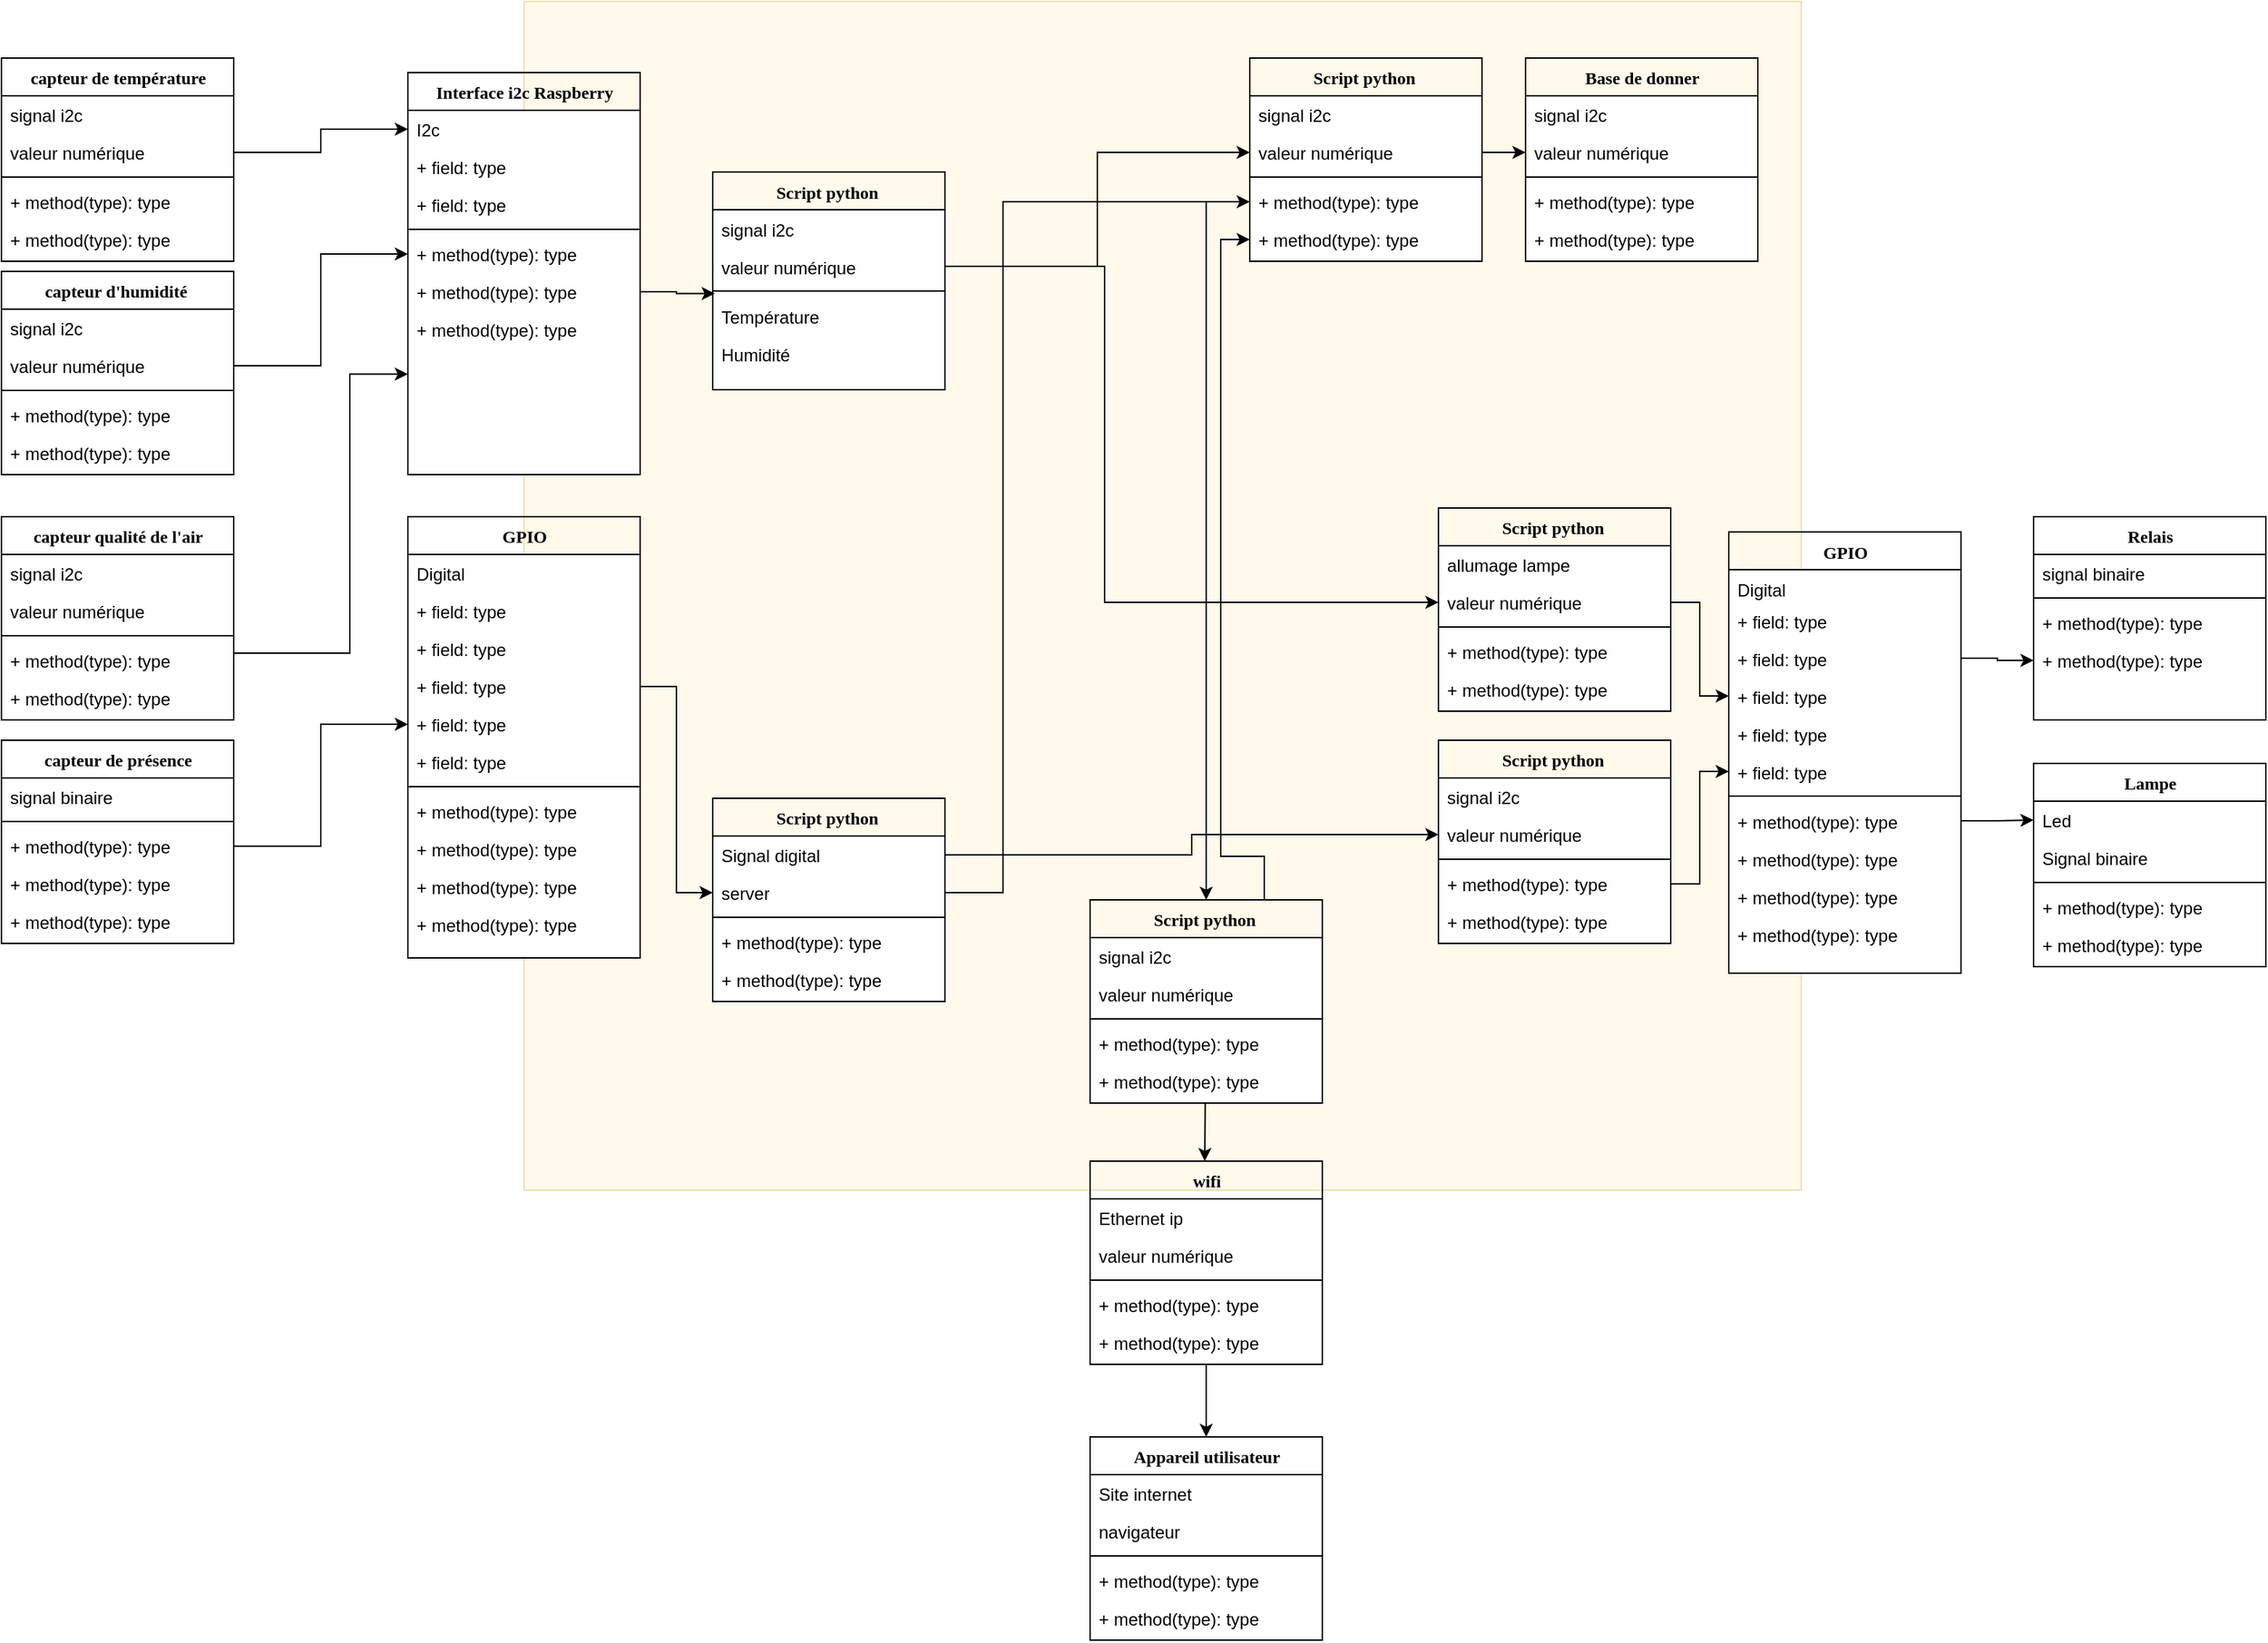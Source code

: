 <mxfile version="26.0.10">
  <diagram name="Page-1" id="9f46799a-70d6-7492-0946-bef42562c5a5">
    <mxGraphModel grid="1" page="1" gridSize="10" guides="1" tooltips="1" connect="1" arrows="1" fold="1" pageScale="1" pageWidth="1100" pageHeight="850" background="none" math="0" shadow="0">
      <root>
        <mxCell id="0" />
        <mxCell id="1" parent="0" />
        <mxCell id="_kSuwckoClDofo3unOMU-19" value="" style="rounded=0;whiteSpace=wrap;html=1;fillColor=#fff2cc;strokeColor=#d6b656;opacity=40;" vertex="1" parent="1">
          <mxGeometry x="390" y="51" width="880" height="819" as="geometry" />
        </mxCell>
        <mxCell id="78961159f06e98e8-17" value="capteur de température" style="swimlane;html=1;fontStyle=1;align=center;verticalAlign=top;childLayout=stackLayout;horizontal=1;startSize=26;horizontalStack=0;resizeParent=1;resizeLast=0;collapsible=1;marginBottom=0;swimlaneFillColor=#ffffff;rounded=0;shadow=0;comic=0;labelBackgroundColor=none;strokeWidth=1;fillColor=none;fontFamily=Verdana;fontSize=12" vertex="1" parent="1">
          <mxGeometry x="30" y="90" width="160" height="140" as="geometry" />
        </mxCell>
        <mxCell id="78961159f06e98e8-21" value="signal i2c" style="text;html=1;strokeColor=none;fillColor=none;align=left;verticalAlign=top;spacingLeft=4;spacingRight=4;whiteSpace=wrap;overflow=hidden;rotatable=0;points=[[0,0.5],[1,0.5]];portConstraint=eastwest;" vertex="1" parent="78961159f06e98e8-17">
          <mxGeometry y="26" width="160" height="26" as="geometry" />
        </mxCell>
        <mxCell id="78961159f06e98e8-23" value="valeur numérique" style="text;html=1;strokeColor=none;fillColor=none;align=left;verticalAlign=top;spacingLeft=4;spacingRight=4;whiteSpace=wrap;overflow=hidden;rotatable=0;points=[[0,0.5],[1,0.5]];portConstraint=eastwest;" vertex="1" parent="78961159f06e98e8-17">
          <mxGeometry y="52" width="160" height="26" as="geometry" />
        </mxCell>
        <mxCell id="78961159f06e98e8-19" value="" style="line;html=1;strokeWidth=1;fillColor=none;align=left;verticalAlign=middle;spacingTop=-1;spacingLeft=3;spacingRight=3;rotatable=0;labelPosition=right;points=[];portConstraint=eastwest;" vertex="1" parent="78961159f06e98e8-17">
          <mxGeometry y="78" width="160" height="8" as="geometry" />
        </mxCell>
        <mxCell id="78961159f06e98e8-20" value="+ method(type): type" style="text;html=1;strokeColor=none;fillColor=none;align=left;verticalAlign=top;spacingLeft=4;spacingRight=4;whiteSpace=wrap;overflow=hidden;rotatable=0;points=[[0,0.5],[1,0.5]];portConstraint=eastwest;" vertex="1" parent="78961159f06e98e8-17">
          <mxGeometry y="86" width="160" height="26" as="geometry" />
        </mxCell>
        <mxCell id="78961159f06e98e8-27" value="+ method(type): type" style="text;html=1;strokeColor=none;fillColor=none;align=left;verticalAlign=top;spacingLeft=4;spacingRight=4;whiteSpace=wrap;overflow=hidden;rotatable=0;points=[[0,0.5],[1,0.5]];portConstraint=eastwest;" vertex="1" parent="78961159f06e98e8-17">
          <mxGeometry y="112" width="160" height="26" as="geometry" />
        </mxCell>
        <mxCell id="78961159f06e98e8-30" value="Interface i2c Raspberry" style="swimlane;html=1;fontStyle=1;align=center;verticalAlign=top;childLayout=stackLayout;horizontal=1;startSize=26;horizontalStack=0;resizeParent=1;resizeLast=0;collapsible=1;marginBottom=0;swimlaneFillColor=#ffffff;rounded=0;shadow=0;comic=0;labelBackgroundColor=none;strokeWidth=1;fillColor=none;fontFamily=Verdana;fontSize=12" vertex="1" parent="1">
          <mxGeometry x="310" y="100" width="160" height="277" as="geometry" />
        </mxCell>
        <mxCell id="78961159f06e98e8-31" value="I2c" style="text;html=1;strokeColor=none;fillColor=none;align=left;verticalAlign=top;spacingLeft=4;spacingRight=4;whiteSpace=wrap;overflow=hidden;rotatable=0;points=[[0,0.5],[1,0.5]];portConstraint=eastwest;" vertex="1" parent="78961159f06e98e8-30">
          <mxGeometry y="26" width="160" height="26" as="geometry" />
        </mxCell>
        <mxCell id="78961159f06e98e8-33" value="+ field: type" style="text;html=1;strokeColor=none;fillColor=none;align=left;verticalAlign=top;spacingLeft=4;spacingRight=4;whiteSpace=wrap;overflow=hidden;rotatable=0;points=[[0,0.5],[1,0.5]];portConstraint=eastwest;" vertex="1" parent="78961159f06e98e8-30">
          <mxGeometry y="52" width="160" height="26" as="geometry" />
        </mxCell>
        <mxCell id="78961159f06e98e8-37" value="+ field: type" style="text;html=1;strokeColor=none;fillColor=none;align=left;verticalAlign=top;spacingLeft=4;spacingRight=4;whiteSpace=wrap;overflow=hidden;rotatable=0;points=[[0,0.5],[1,0.5]];portConstraint=eastwest;" vertex="1" parent="78961159f06e98e8-30">
          <mxGeometry y="78" width="160" height="26" as="geometry" />
        </mxCell>
        <mxCell id="78961159f06e98e8-38" value="" style="line;html=1;strokeWidth=1;fillColor=none;align=left;verticalAlign=middle;spacingTop=-1;spacingLeft=3;spacingRight=3;rotatable=0;labelPosition=right;points=[];portConstraint=eastwest;" vertex="1" parent="78961159f06e98e8-30">
          <mxGeometry y="104" width="160" height="8" as="geometry" />
        </mxCell>
        <mxCell id="78961159f06e98e8-39" value="+ method(type): type" style="text;html=1;strokeColor=none;fillColor=none;align=left;verticalAlign=top;spacingLeft=4;spacingRight=4;whiteSpace=wrap;overflow=hidden;rotatable=0;points=[[0,0.5],[1,0.5]];portConstraint=eastwest;" vertex="1" parent="78961159f06e98e8-30">
          <mxGeometry y="112" width="160" height="26" as="geometry" />
        </mxCell>
        <mxCell id="78961159f06e98e8-40" value="+ method(type): type" style="text;html=1;strokeColor=none;fillColor=none;align=left;verticalAlign=top;spacingLeft=4;spacingRight=4;whiteSpace=wrap;overflow=hidden;rotatable=0;points=[[0,0.5],[1,0.5]];portConstraint=eastwest;" vertex="1" parent="78961159f06e98e8-30">
          <mxGeometry y="138" width="160" height="26" as="geometry" />
        </mxCell>
        <mxCell id="78961159f06e98e8-42" value="+ method(type): type" style="text;html=1;strokeColor=none;fillColor=none;align=left;verticalAlign=top;spacingLeft=4;spacingRight=4;whiteSpace=wrap;overflow=hidden;rotatable=0;points=[[0,0.5],[1,0.5]];portConstraint=eastwest;" vertex="1" parent="78961159f06e98e8-30">
          <mxGeometry y="164" width="160" height="26" as="geometry" />
        </mxCell>
        <mxCell id="78961159f06e98e8-56" value="capteur de présence" style="swimlane;html=1;fontStyle=1;align=center;verticalAlign=top;childLayout=stackLayout;horizontal=1;startSize=26;horizontalStack=0;resizeParent=1;resizeLast=0;collapsible=1;marginBottom=0;swimlaneFillColor=#ffffff;rounded=0;shadow=0;comic=0;labelBackgroundColor=none;strokeWidth=1;fillColor=none;fontFamily=Verdana;fontSize=12" vertex="1" parent="1">
          <mxGeometry x="30" y="560" width="160" height="140" as="geometry" />
        </mxCell>
        <mxCell id="78961159f06e98e8-57" value="signal binaire" style="text;html=1;strokeColor=none;fillColor=none;align=left;verticalAlign=top;spacingLeft=4;spacingRight=4;whiteSpace=wrap;overflow=hidden;rotatable=0;points=[[0,0.5],[1,0.5]];portConstraint=eastwest;" vertex="1" parent="78961159f06e98e8-56">
          <mxGeometry y="26" width="160" height="26" as="geometry" />
        </mxCell>
        <mxCell id="78961159f06e98e8-64" value="" style="line;html=1;strokeWidth=1;fillColor=none;align=left;verticalAlign=middle;spacingTop=-1;spacingLeft=3;spacingRight=3;rotatable=0;labelPosition=right;points=[];portConstraint=eastwest;" vertex="1" parent="78961159f06e98e8-56">
          <mxGeometry y="52" width="160" height="8" as="geometry" />
        </mxCell>
        <mxCell id="78961159f06e98e8-65" value="+ method(type): type" style="text;html=1;strokeColor=none;fillColor=none;align=left;verticalAlign=top;spacingLeft=4;spacingRight=4;whiteSpace=wrap;overflow=hidden;rotatable=0;points=[[0,0.5],[1,0.5]];portConstraint=eastwest;" vertex="1" parent="78961159f06e98e8-56">
          <mxGeometry y="60" width="160" height="26" as="geometry" />
        </mxCell>
        <mxCell id="78961159f06e98e8-66" value="+ method(type): type" style="text;html=1;strokeColor=none;fillColor=none;align=left;verticalAlign=top;spacingLeft=4;spacingRight=4;whiteSpace=wrap;overflow=hidden;rotatable=0;points=[[0,0.5],[1,0.5]];portConstraint=eastwest;" vertex="1" parent="78961159f06e98e8-56">
          <mxGeometry y="86" width="160" height="26" as="geometry" />
        </mxCell>
        <mxCell id="78961159f06e98e8-68" value="+ method(type): type" style="text;html=1;strokeColor=none;fillColor=none;align=left;verticalAlign=top;spacingLeft=4;spacingRight=4;whiteSpace=wrap;overflow=hidden;rotatable=0;points=[[0,0.5],[1,0.5]];portConstraint=eastwest;" vertex="1" parent="78961159f06e98e8-56">
          <mxGeometry y="112" width="160" height="26" as="geometry" />
        </mxCell>
        <mxCell id="78961159f06e98e8-69" value="GPIO" style="swimlane;html=1;fontStyle=1;align=center;verticalAlign=top;childLayout=stackLayout;horizontal=1;startSize=26;horizontalStack=0;resizeParent=1;resizeLast=0;collapsible=1;marginBottom=0;swimlaneFillColor=#ffffff;rounded=0;shadow=0;comic=0;labelBackgroundColor=none;strokeWidth=1;fillColor=none;fontFamily=Verdana;fontSize=12" vertex="1" parent="1">
          <mxGeometry x="310" y="406.0" width="160" height="304" as="geometry" />
        </mxCell>
        <mxCell id="78961159f06e98e8-70" value="Digital" style="text;html=1;strokeColor=none;fillColor=none;align=left;verticalAlign=top;spacingLeft=4;spacingRight=4;whiteSpace=wrap;overflow=hidden;rotatable=0;points=[[0,0.5],[1,0.5]];portConstraint=eastwest;" vertex="1" parent="78961159f06e98e8-69">
          <mxGeometry y="26" width="160" height="26" as="geometry" />
        </mxCell>
        <mxCell id="78961159f06e98e8-71" value="+ field: type" style="text;html=1;strokeColor=none;fillColor=none;align=left;verticalAlign=top;spacingLeft=4;spacingRight=4;whiteSpace=wrap;overflow=hidden;rotatable=0;points=[[0,0.5],[1,0.5]];portConstraint=eastwest;" vertex="1" parent="78961159f06e98e8-69">
          <mxGeometry y="52" width="160" height="26" as="geometry" />
        </mxCell>
        <mxCell id="78961159f06e98e8-72" value="+ field: type" style="text;html=1;strokeColor=none;fillColor=none;align=left;verticalAlign=top;spacingLeft=4;spacingRight=4;whiteSpace=wrap;overflow=hidden;rotatable=0;points=[[0,0.5],[1,0.5]];portConstraint=eastwest;" vertex="1" parent="78961159f06e98e8-69">
          <mxGeometry y="78" width="160" height="26" as="geometry" />
        </mxCell>
        <mxCell id="78961159f06e98e8-74" value="+ field: type" style="text;html=1;strokeColor=none;fillColor=none;align=left;verticalAlign=top;spacingLeft=4;spacingRight=4;whiteSpace=wrap;overflow=hidden;rotatable=0;points=[[0,0.5],[1,0.5]];portConstraint=eastwest;" vertex="1" parent="78961159f06e98e8-69">
          <mxGeometry y="104" width="160" height="26" as="geometry" />
        </mxCell>
        <mxCell id="78961159f06e98e8-75" value="+ field: type" style="text;html=1;strokeColor=none;fillColor=none;align=left;verticalAlign=top;spacingLeft=4;spacingRight=4;whiteSpace=wrap;overflow=hidden;rotatable=0;points=[[0,0.5],[1,0.5]];portConstraint=eastwest;" vertex="1" parent="78961159f06e98e8-69">
          <mxGeometry y="130" width="160" height="26" as="geometry" />
        </mxCell>
        <mxCell id="78961159f06e98e8-76" value="+ field: type" style="text;html=1;strokeColor=none;fillColor=none;align=left;verticalAlign=top;spacingLeft=4;spacingRight=4;whiteSpace=wrap;overflow=hidden;rotatable=0;points=[[0,0.5],[1,0.5]];portConstraint=eastwest;" vertex="1" parent="78961159f06e98e8-69">
          <mxGeometry y="156" width="160" height="26" as="geometry" />
        </mxCell>
        <mxCell id="78961159f06e98e8-77" value="" style="line;html=1;strokeWidth=1;fillColor=none;align=left;verticalAlign=middle;spacingTop=-1;spacingLeft=3;spacingRight=3;rotatable=0;labelPosition=right;points=[];portConstraint=eastwest;" vertex="1" parent="78961159f06e98e8-69">
          <mxGeometry y="182" width="160" height="8" as="geometry" />
        </mxCell>
        <mxCell id="78961159f06e98e8-78" value="+ method(type): type" style="text;html=1;strokeColor=none;fillColor=none;align=left;verticalAlign=top;spacingLeft=4;spacingRight=4;whiteSpace=wrap;overflow=hidden;rotatable=0;points=[[0,0.5],[1,0.5]];portConstraint=eastwest;" vertex="1" parent="78961159f06e98e8-69">
          <mxGeometry y="190" width="160" height="26" as="geometry" />
        </mxCell>
        <mxCell id="78961159f06e98e8-79" value="+ method(type): type" style="text;html=1;strokeColor=none;fillColor=none;align=left;verticalAlign=top;spacingLeft=4;spacingRight=4;whiteSpace=wrap;overflow=hidden;rotatable=0;points=[[0,0.5],[1,0.5]];portConstraint=eastwest;" vertex="1" parent="78961159f06e98e8-69">
          <mxGeometry y="216" width="160" height="26" as="geometry" />
        </mxCell>
        <mxCell id="78961159f06e98e8-80" value="+ method(type): type" style="text;html=1;strokeColor=none;fillColor=none;align=left;verticalAlign=top;spacingLeft=4;spacingRight=4;whiteSpace=wrap;overflow=hidden;rotatable=0;points=[[0,0.5],[1,0.5]];portConstraint=eastwest;" vertex="1" parent="78961159f06e98e8-69">
          <mxGeometry y="242" width="160" height="26" as="geometry" />
        </mxCell>
        <mxCell id="78961159f06e98e8-81" value="+ method(type): type" style="text;html=1;strokeColor=none;fillColor=none;align=left;verticalAlign=top;spacingLeft=4;spacingRight=4;whiteSpace=wrap;overflow=hidden;rotatable=0;points=[[0,0.5],[1,0.5]];portConstraint=eastwest;" vertex="1" parent="78961159f06e98e8-69">
          <mxGeometry y="268" width="160" height="26" as="geometry" />
        </mxCell>
        <mxCell id="_kSuwckoClDofo3unOMU-7" value="capteur d&#39;humidité&amp;nbsp;" style="swimlane;html=1;fontStyle=1;align=center;verticalAlign=top;childLayout=stackLayout;horizontal=1;startSize=26;horizontalStack=0;resizeParent=1;resizeLast=0;collapsible=1;marginBottom=0;swimlaneFillColor=#ffffff;rounded=0;shadow=0;comic=0;labelBackgroundColor=none;strokeWidth=1;fillColor=none;fontFamily=Verdana;fontSize=12" vertex="1" parent="1">
          <mxGeometry x="30" y="237" width="160" height="140" as="geometry" />
        </mxCell>
        <mxCell id="_kSuwckoClDofo3unOMU-8" value="signal i2c" style="text;html=1;strokeColor=none;fillColor=none;align=left;verticalAlign=top;spacingLeft=4;spacingRight=4;whiteSpace=wrap;overflow=hidden;rotatable=0;points=[[0,0.5],[1,0.5]];portConstraint=eastwest;" vertex="1" parent="_kSuwckoClDofo3unOMU-7">
          <mxGeometry y="26" width="160" height="26" as="geometry" />
        </mxCell>
        <mxCell id="_kSuwckoClDofo3unOMU-9" value="valeur numérique" style="text;html=1;strokeColor=none;fillColor=none;align=left;verticalAlign=top;spacingLeft=4;spacingRight=4;whiteSpace=wrap;overflow=hidden;rotatable=0;points=[[0,0.5],[1,0.5]];portConstraint=eastwest;" vertex="1" parent="_kSuwckoClDofo3unOMU-7">
          <mxGeometry y="52" width="160" height="26" as="geometry" />
        </mxCell>
        <mxCell id="_kSuwckoClDofo3unOMU-10" value="" style="line;html=1;strokeWidth=1;fillColor=none;align=left;verticalAlign=middle;spacingTop=-1;spacingLeft=3;spacingRight=3;rotatable=0;labelPosition=right;points=[];portConstraint=eastwest;" vertex="1" parent="_kSuwckoClDofo3unOMU-7">
          <mxGeometry y="78" width="160" height="8" as="geometry" />
        </mxCell>
        <mxCell id="_kSuwckoClDofo3unOMU-11" value="+ method(type): type" style="text;html=1;strokeColor=none;fillColor=none;align=left;verticalAlign=top;spacingLeft=4;spacingRight=4;whiteSpace=wrap;overflow=hidden;rotatable=0;points=[[0,0.5],[1,0.5]];portConstraint=eastwest;" vertex="1" parent="_kSuwckoClDofo3unOMU-7">
          <mxGeometry y="86" width="160" height="26" as="geometry" />
        </mxCell>
        <mxCell id="_kSuwckoClDofo3unOMU-12" value="+ method(type): type" style="text;html=1;strokeColor=none;fillColor=none;align=left;verticalAlign=top;spacingLeft=4;spacingRight=4;whiteSpace=wrap;overflow=hidden;rotatable=0;points=[[0,0.5],[1,0.5]];portConstraint=eastwest;" vertex="1" parent="_kSuwckoClDofo3unOMU-7">
          <mxGeometry y="112" width="160" height="26" as="geometry" />
        </mxCell>
        <mxCell id="_kSuwckoClDofo3unOMU-13" value="capteur qualité de l&#39;air" style="swimlane;html=1;fontStyle=1;align=center;verticalAlign=top;childLayout=stackLayout;horizontal=1;startSize=26;horizontalStack=0;resizeParent=1;resizeLast=0;collapsible=1;marginBottom=0;swimlaneFillColor=#ffffff;rounded=0;shadow=0;comic=0;labelBackgroundColor=none;strokeWidth=1;fillColor=none;fontFamily=Verdana;fontSize=12" vertex="1" parent="1">
          <mxGeometry x="30" y="406" width="160" height="140" as="geometry" />
        </mxCell>
        <mxCell id="_kSuwckoClDofo3unOMU-14" value="signal i2c" style="text;html=1;strokeColor=none;fillColor=none;align=left;verticalAlign=top;spacingLeft=4;spacingRight=4;whiteSpace=wrap;overflow=hidden;rotatable=0;points=[[0,0.5],[1,0.5]];portConstraint=eastwest;" vertex="1" parent="_kSuwckoClDofo3unOMU-13">
          <mxGeometry y="26" width="160" height="26" as="geometry" />
        </mxCell>
        <mxCell id="_kSuwckoClDofo3unOMU-15" value="valeur numérique" style="text;html=1;strokeColor=none;fillColor=none;align=left;verticalAlign=top;spacingLeft=4;spacingRight=4;whiteSpace=wrap;overflow=hidden;rotatable=0;points=[[0,0.5],[1,0.5]];portConstraint=eastwest;" vertex="1" parent="_kSuwckoClDofo3unOMU-13">
          <mxGeometry y="52" width="160" height="26" as="geometry" />
        </mxCell>
        <mxCell id="_kSuwckoClDofo3unOMU-16" value="" style="line;html=1;strokeWidth=1;fillColor=none;align=left;verticalAlign=middle;spacingTop=-1;spacingLeft=3;spacingRight=3;rotatable=0;labelPosition=right;points=[];portConstraint=eastwest;" vertex="1" parent="_kSuwckoClDofo3unOMU-13">
          <mxGeometry y="78" width="160" height="8" as="geometry" />
        </mxCell>
        <mxCell id="_kSuwckoClDofo3unOMU-17" value="+ method(type): type" style="text;html=1;strokeColor=none;fillColor=none;align=left;verticalAlign=top;spacingLeft=4;spacingRight=4;whiteSpace=wrap;overflow=hidden;rotatable=0;points=[[0,0.5],[1,0.5]];portConstraint=eastwest;" vertex="1" parent="_kSuwckoClDofo3unOMU-13">
          <mxGeometry y="86" width="160" height="26" as="geometry" />
        </mxCell>
        <mxCell id="_kSuwckoClDofo3unOMU-18" value="+ method(type): type" style="text;html=1;strokeColor=none;fillColor=none;align=left;verticalAlign=top;spacingLeft=4;spacingRight=4;whiteSpace=wrap;overflow=hidden;rotatable=0;points=[[0,0.5],[1,0.5]];portConstraint=eastwest;" vertex="1" parent="_kSuwckoClDofo3unOMU-13">
          <mxGeometry y="112" width="160" height="26" as="geometry" />
        </mxCell>
        <mxCell id="_kSuwckoClDofo3unOMU-22" style="edgeStyle=orthogonalEdgeStyle;rounded=0;orthogonalLoop=1;jettySize=auto;html=1;exitX=1;exitY=0.5;exitDx=0;exitDy=0;entryX=0;entryY=0.5;entryDx=0;entryDy=0;" edge="1" parent="1" source="78961159f06e98e8-23" target="78961159f06e98e8-31">
          <mxGeometry relative="1" as="geometry">
            <mxPoint x="300" y="180" as="targetPoint" />
          </mxGeometry>
        </mxCell>
        <mxCell id="_kSuwckoClDofo3unOMU-23" style="edgeStyle=orthogonalEdgeStyle;rounded=0;orthogonalLoop=1;jettySize=auto;html=1;exitX=1;exitY=0.5;exitDx=0;exitDy=0;entryX=0;entryY=0.5;entryDx=0;entryDy=0;" edge="1" parent="1" source="_kSuwckoClDofo3unOMU-9" target="78961159f06e98e8-39">
          <mxGeometry relative="1" as="geometry" />
        </mxCell>
        <mxCell id="_kSuwckoClDofo3unOMU-24" style="edgeStyle=orthogonalEdgeStyle;rounded=0;orthogonalLoop=1;jettySize=auto;html=1;exitX=1;exitY=0.5;exitDx=0;exitDy=0;entryX=0;entryY=0.75;entryDx=0;entryDy=0;" edge="1" parent="1" source="_kSuwckoClDofo3unOMU-17" target="78961159f06e98e8-30">
          <mxGeometry relative="1" as="geometry">
            <Array as="points">
              <mxPoint x="190" y="500" />
              <mxPoint x="270" y="500" />
              <mxPoint x="270" y="308" />
            </Array>
          </mxGeometry>
        </mxCell>
        <mxCell id="_kSuwckoClDofo3unOMU-25" value="GPIO" style="swimlane;html=1;fontStyle=1;align=center;verticalAlign=top;childLayout=stackLayout;horizontal=1;startSize=26;horizontalStack=0;resizeParent=1;resizeLast=0;collapsible=1;marginBottom=0;swimlaneFillColor=#ffffff;rounded=0;shadow=0;comic=0;labelBackgroundColor=none;strokeWidth=1;fillColor=none;fontFamily=Verdana;fontSize=12" vertex="1" parent="1">
          <mxGeometry x="1220" y="416.5" width="160" height="304" as="geometry" />
        </mxCell>
        <mxCell id="_kSuwckoClDofo3unOMU-26" value="Digital" style="text;html=1;strokeColor=none;fillColor=none;align=left;verticalAlign=top;spacingLeft=4;spacingRight=4;whiteSpace=wrap;overflow=hidden;rotatable=0;points=[[0,0.5],[1,0.5]];portConstraint=eastwest;" vertex="1" parent="_kSuwckoClDofo3unOMU-25">
          <mxGeometry y="26" width="160" height="22" as="geometry" />
        </mxCell>
        <mxCell id="_kSuwckoClDofo3unOMU-27" value="+ field: type" style="text;html=1;strokeColor=none;fillColor=none;align=left;verticalAlign=top;spacingLeft=4;spacingRight=4;whiteSpace=wrap;overflow=hidden;rotatable=0;points=[[0,0.5],[1,0.5]];portConstraint=eastwest;" vertex="1" parent="_kSuwckoClDofo3unOMU-25">
          <mxGeometry y="48" width="160" height="26" as="geometry" />
        </mxCell>
        <mxCell id="_kSuwckoClDofo3unOMU-28" value="+ field: type" style="text;html=1;strokeColor=none;fillColor=none;align=left;verticalAlign=top;spacingLeft=4;spacingRight=4;whiteSpace=wrap;overflow=hidden;rotatable=0;points=[[0,0.5],[1,0.5]];portConstraint=eastwest;" vertex="1" parent="_kSuwckoClDofo3unOMU-25">
          <mxGeometry y="74" width="160" height="26" as="geometry" />
        </mxCell>
        <mxCell id="_kSuwckoClDofo3unOMU-29" value="+ field: type" style="text;html=1;strokeColor=none;fillColor=none;align=left;verticalAlign=top;spacingLeft=4;spacingRight=4;whiteSpace=wrap;overflow=hidden;rotatable=0;points=[[0,0.5],[1,0.5]];portConstraint=eastwest;" vertex="1" parent="_kSuwckoClDofo3unOMU-25">
          <mxGeometry y="100" width="160" height="26" as="geometry" />
        </mxCell>
        <mxCell id="_kSuwckoClDofo3unOMU-30" value="+ field: type" style="text;html=1;strokeColor=none;fillColor=none;align=left;verticalAlign=top;spacingLeft=4;spacingRight=4;whiteSpace=wrap;overflow=hidden;rotatable=0;points=[[0,0.5],[1,0.5]];portConstraint=eastwest;" vertex="1" parent="_kSuwckoClDofo3unOMU-25">
          <mxGeometry y="126" width="160" height="26" as="geometry" />
        </mxCell>
        <mxCell id="_kSuwckoClDofo3unOMU-31" value="+ field: type" style="text;html=1;strokeColor=none;fillColor=none;align=left;verticalAlign=top;spacingLeft=4;spacingRight=4;whiteSpace=wrap;overflow=hidden;rotatable=0;points=[[0,0.5],[1,0.5]];portConstraint=eastwest;" vertex="1" parent="_kSuwckoClDofo3unOMU-25">
          <mxGeometry y="152" width="160" height="26" as="geometry" />
        </mxCell>
        <mxCell id="_kSuwckoClDofo3unOMU-32" value="" style="line;html=1;strokeWidth=1;fillColor=none;align=left;verticalAlign=middle;spacingTop=-1;spacingLeft=3;spacingRight=3;rotatable=0;labelPosition=right;points=[];portConstraint=eastwest;" vertex="1" parent="_kSuwckoClDofo3unOMU-25">
          <mxGeometry y="178" width="160" height="8" as="geometry" />
        </mxCell>
        <mxCell id="_kSuwckoClDofo3unOMU-33" value="+ method(type): type" style="text;html=1;strokeColor=none;fillColor=none;align=left;verticalAlign=top;spacingLeft=4;spacingRight=4;whiteSpace=wrap;overflow=hidden;rotatable=0;points=[[0,0.5],[1,0.5]];portConstraint=eastwest;" vertex="1" parent="_kSuwckoClDofo3unOMU-25">
          <mxGeometry y="186" width="160" height="26" as="geometry" />
        </mxCell>
        <mxCell id="_kSuwckoClDofo3unOMU-34" value="+ method(type): type" style="text;html=1;strokeColor=none;fillColor=none;align=left;verticalAlign=top;spacingLeft=4;spacingRight=4;whiteSpace=wrap;overflow=hidden;rotatable=0;points=[[0,0.5],[1,0.5]];portConstraint=eastwest;" vertex="1" parent="_kSuwckoClDofo3unOMU-25">
          <mxGeometry y="212" width="160" height="26" as="geometry" />
        </mxCell>
        <mxCell id="_kSuwckoClDofo3unOMU-35" value="+ method(type): type" style="text;html=1;strokeColor=none;fillColor=none;align=left;verticalAlign=top;spacingLeft=4;spacingRight=4;whiteSpace=wrap;overflow=hidden;rotatable=0;points=[[0,0.5],[1,0.5]];portConstraint=eastwest;" vertex="1" parent="_kSuwckoClDofo3unOMU-25">
          <mxGeometry y="238" width="160" height="26" as="geometry" />
        </mxCell>
        <mxCell id="_kSuwckoClDofo3unOMU-36" value="+ method(type): type" style="text;html=1;strokeColor=none;fillColor=none;align=left;verticalAlign=top;spacingLeft=4;spacingRight=4;whiteSpace=wrap;overflow=hidden;rotatable=0;points=[[0,0.5],[1,0.5]];portConstraint=eastwest;" vertex="1" parent="_kSuwckoClDofo3unOMU-25">
          <mxGeometry y="264" width="160" height="26" as="geometry" />
        </mxCell>
        <mxCell id="_kSuwckoClDofo3unOMU-38" style="edgeStyle=orthogonalEdgeStyle;rounded=0;orthogonalLoop=1;jettySize=auto;html=1;exitX=1;exitY=0.5;exitDx=0;exitDy=0;entryX=0;entryY=0.5;entryDx=0;entryDy=0;" edge="1" parent="1" source="78961159f06e98e8-65" target="78961159f06e98e8-75">
          <mxGeometry relative="1" as="geometry" />
        </mxCell>
        <mxCell id="_kSuwckoClDofo3unOMU-39" value="Lampe" style="swimlane;html=1;fontStyle=1;align=center;verticalAlign=top;childLayout=stackLayout;horizontal=1;startSize=26;horizontalStack=0;resizeParent=1;resizeLast=0;collapsible=1;marginBottom=0;swimlaneFillColor=#ffffff;rounded=0;shadow=0;comic=0;labelBackgroundColor=none;strokeWidth=1;fillColor=none;fontFamily=Verdana;fontSize=12" vertex="1" parent="1">
          <mxGeometry x="1430" y="576" width="160" height="140" as="geometry" />
        </mxCell>
        <mxCell id="_kSuwckoClDofo3unOMU-40" value="Led" style="text;html=1;strokeColor=none;fillColor=none;align=left;verticalAlign=top;spacingLeft=4;spacingRight=4;whiteSpace=wrap;overflow=hidden;rotatable=0;points=[[0,0.5],[1,0.5]];portConstraint=eastwest;" vertex="1" parent="_kSuwckoClDofo3unOMU-39">
          <mxGeometry y="26" width="160" height="26" as="geometry" />
        </mxCell>
        <mxCell id="_kSuwckoClDofo3unOMU-41" value="Signal binaire" style="text;html=1;strokeColor=none;fillColor=none;align=left;verticalAlign=top;spacingLeft=4;spacingRight=4;whiteSpace=wrap;overflow=hidden;rotatable=0;points=[[0,0.5],[1,0.5]];portConstraint=eastwest;" vertex="1" parent="_kSuwckoClDofo3unOMU-39">
          <mxGeometry y="52" width="160" height="26" as="geometry" />
        </mxCell>
        <mxCell id="_kSuwckoClDofo3unOMU-42" value="" style="line;html=1;strokeWidth=1;fillColor=none;align=left;verticalAlign=middle;spacingTop=-1;spacingLeft=3;spacingRight=3;rotatable=0;labelPosition=right;points=[];portConstraint=eastwest;" vertex="1" parent="_kSuwckoClDofo3unOMU-39">
          <mxGeometry y="78" width="160" height="8" as="geometry" />
        </mxCell>
        <mxCell id="_kSuwckoClDofo3unOMU-43" value="+ method(type): type" style="text;html=1;strokeColor=none;fillColor=none;align=left;verticalAlign=top;spacingLeft=4;spacingRight=4;whiteSpace=wrap;overflow=hidden;rotatable=0;points=[[0,0.5],[1,0.5]];portConstraint=eastwest;" vertex="1" parent="_kSuwckoClDofo3unOMU-39">
          <mxGeometry y="86" width="160" height="26" as="geometry" />
        </mxCell>
        <mxCell id="_kSuwckoClDofo3unOMU-44" value="+ method(type): type" style="text;html=1;strokeColor=none;fillColor=none;align=left;verticalAlign=top;spacingLeft=4;spacingRight=4;whiteSpace=wrap;overflow=hidden;rotatable=0;points=[[0,0.5],[1,0.5]];portConstraint=eastwest;" vertex="1" parent="_kSuwckoClDofo3unOMU-39">
          <mxGeometry y="112" width="160" height="26" as="geometry" />
        </mxCell>
        <mxCell id="_kSuwckoClDofo3unOMU-80" style="edgeStyle=orthogonalEdgeStyle;rounded=0;orthogonalLoop=1;jettySize=auto;html=1;exitX=1;exitY=0.5;exitDx=0;exitDy=0;entryX=0;entryY=0.5;entryDx=0;entryDy=0;" edge="1" parent="1" source="_kSuwckoClDofo3unOMU-33" target="_kSuwckoClDofo3unOMU-40">
          <mxGeometry relative="1" as="geometry" />
        </mxCell>
        <mxCell id="_kSuwckoClDofo3unOMU-81" value="Relais" style="swimlane;html=1;fontStyle=1;align=center;verticalAlign=top;childLayout=stackLayout;horizontal=1;startSize=26;horizontalStack=0;resizeParent=1;resizeLast=0;collapsible=1;marginBottom=0;swimlaneFillColor=#ffffff;rounded=0;shadow=0;comic=0;labelBackgroundColor=none;strokeWidth=1;fillColor=none;fontFamily=Verdana;fontSize=12" vertex="1" parent="1">
          <mxGeometry x="1430" y="406" width="160" height="140" as="geometry" />
        </mxCell>
        <mxCell id="_kSuwckoClDofo3unOMU-82" value="signal binaire" style="text;html=1;strokeColor=none;fillColor=none;align=left;verticalAlign=top;spacingLeft=4;spacingRight=4;whiteSpace=wrap;overflow=hidden;rotatable=0;points=[[0,0.5],[1,0.5]];portConstraint=eastwest;" vertex="1" parent="_kSuwckoClDofo3unOMU-81">
          <mxGeometry y="26" width="160" height="26" as="geometry" />
        </mxCell>
        <mxCell id="_kSuwckoClDofo3unOMU-84" value="" style="line;html=1;strokeWidth=1;fillColor=none;align=left;verticalAlign=middle;spacingTop=-1;spacingLeft=3;spacingRight=3;rotatable=0;labelPosition=right;points=[];portConstraint=eastwest;" vertex="1" parent="_kSuwckoClDofo3unOMU-81">
          <mxGeometry y="52" width="160" height="8" as="geometry" />
        </mxCell>
        <mxCell id="_kSuwckoClDofo3unOMU-85" value="+ method(type): type" style="text;html=1;strokeColor=none;fillColor=none;align=left;verticalAlign=top;spacingLeft=4;spacingRight=4;whiteSpace=wrap;overflow=hidden;rotatable=0;points=[[0,0.5],[1,0.5]];portConstraint=eastwest;" vertex="1" parent="_kSuwckoClDofo3unOMU-81">
          <mxGeometry y="60" width="160" height="26" as="geometry" />
        </mxCell>
        <mxCell id="_kSuwckoClDofo3unOMU-86" value="+ method(type): type" style="text;html=1;strokeColor=none;fillColor=none;align=left;verticalAlign=top;spacingLeft=4;spacingRight=4;whiteSpace=wrap;overflow=hidden;rotatable=0;points=[[0,0.5],[1,0.5]];portConstraint=eastwest;" vertex="1" parent="_kSuwckoClDofo3unOMU-81">
          <mxGeometry y="86" width="160" height="26" as="geometry" />
        </mxCell>
        <mxCell id="_kSuwckoClDofo3unOMU-87" style="edgeStyle=orthogonalEdgeStyle;rounded=0;orthogonalLoop=1;jettySize=auto;html=1;exitX=1;exitY=0.5;exitDx=0;exitDy=0;entryX=0;entryY=0.5;entryDx=0;entryDy=0;" edge="1" parent="1" source="_kSuwckoClDofo3unOMU-28" target="_kSuwckoClDofo3unOMU-86">
          <mxGeometry relative="1" as="geometry" />
        </mxCell>
        <mxCell id="_kSuwckoClDofo3unOMU-88" value="wifi" style="swimlane;html=1;fontStyle=1;align=center;verticalAlign=top;childLayout=stackLayout;horizontal=1;startSize=26;horizontalStack=0;resizeParent=1;resizeLast=0;collapsible=1;marginBottom=0;swimlaneFillColor=#ffffff;rounded=0;shadow=0;comic=0;labelBackgroundColor=none;strokeWidth=1;fillColor=none;fontFamily=Verdana;fontSize=12" vertex="1" parent="1">
          <mxGeometry x="780" y="850" width="160" height="140" as="geometry" />
        </mxCell>
        <mxCell id="_kSuwckoClDofo3unOMU-89" value="Ethernet ip" style="text;html=1;strokeColor=none;fillColor=none;align=left;verticalAlign=top;spacingLeft=4;spacingRight=4;whiteSpace=wrap;overflow=hidden;rotatable=0;points=[[0,0.5],[1,0.5]];portConstraint=eastwest;" vertex="1" parent="_kSuwckoClDofo3unOMU-88">
          <mxGeometry y="26" width="160" height="26" as="geometry" />
        </mxCell>
        <mxCell id="_kSuwckoClDofo3unOMU-90" value="valeur numérique" style="text;html=1;strokeColor=none;fillColor=none;align=left;verticalAlign=top;spacingLeft=4;spacingRight=4;whiteSpace=wrap;overflow=hidden;rotatable=0;points=[[0,0.5],[1,0.5]];portConstraint=eastwest;" vertex="1" parent="_kSuwckoClDofo3unOMU-88">
          <mxGeometry y="52" width="160" height="26" as="geometry" />
        </mxCell>
        <mxCell id="_kSuwckoClDofo3unOMU-91" value="" style="line;html=1;strokeWidth=1;fillColor=none;align=left;verticalAlign=middle;spacingTop=-1;spacingLeft=3;spacingRight=3;rotatable=0;labelPosition=right;points=[];portConstraint=eastwest;" vertex="1" parent="_kSuwckoClDofo3unOMU-88">
          <mxGeometry y="78" width="160" height="8" as="geometry" />
        </mxCell>
        <mxCell id="_kSuwckoClDofo3unOMU-92" value="+ method(type): type" style="text;html=1;strokeColor=none;fillColor=none;align=left;verticalAlign=top;spacingLeft=4;spacingRight=4;whiteSpace=wrap;overflow=hidden;rotatable=0;points=[[0,0.5],[1,0.5]];portConstraint=eastwest;" vertex="1" parent="_kSuwckoClDofo3unOMU-88">
          <mxGeometry y="86" width="160" height="26" as="geometry" />
        </mxCell>
        <mxCell id="_kSuwckoClDofo3unOMU-93" value="+ method(type): type" style="text;html=1;strokeColor=none;fillColor=none;align=left;verticalAlign=top;spacingLeft=4;spacingRight=4;whiteSpace=wrap;overflow=hidden;rotatable=0;points=[[0,0.5],[1,0.5]];portConstraint=eastwest;" vertex="1" parent="_kSuwckoClDofo3unOMU-88">
          <mxGeometry y="112" width="160" height="26" as="geometry" />
        </mxCell>
        <mxCell id="_kSuwckoClDofo3unOMU-94" value="Appareil utilisateur" style="swimlane;html=1;fontStyle=1;align=center;verticalAlign=top;childLayout=stackLayout;horizontal=1;startSize=26;horizontalStack=0;resizeParent=1;resizeLast=0;collapsible=1;marginBottom=0;swimlaneFillColor=#ffffff;rounded=0;shadow=0;comic=0;labelBackgroundColor=none;strokeWidth=1;fillColor=none;fontFamily=Verdana;fontSize=12" vertex="1" parent="1">
          <mxGeometry x="780" y="1040" width="160" height="140" as="geometry" />
        </mxCell>
        <mxCell id="_kSuwckoClDofo3unOMU-95" value="Site internet" style="text;html=1;strokeColor=none;fillColor=none;align=left;verticalAlign=top;spacingLeft=4;spacingRight=4;whiteSpace=wrap;overflow=hidden;rotatable=0;points=[[0,0.5],[1,0.5]];portConstraint=eastwest;" vertex="1" parent="_kSuwckoClDofo3unOMU-94">
          <mxGeometry y="26" width="160" height="26" as="geometry" />
        </mxCell>
        <mxCell id="_kSuwckoClDofo3unOMU-96" value="navigateur" style="text;html=1;strokeColor=none;fillColor=none;align=left;verticalAlign=top;spacingLeft=4;spacingRight=4;whiteSpace=wrap;overflow=hidden;rotatable=0;points=[[0,0.5],[1,0.5]];portConstraint=eastwest;" vertex="1" parent="_kSuwckoClDofo3unOMU-94">
          <mxGeometry y="52" width="160" height="26" as="geometry" />
        </mxCell>
        <mxCell id="_kSuwckoClDofo3unOMU-97" value="" style="line;html=1;strokeWidth=1;fillColor=none;align=left;verticalAlign=middle;spacingTop=-1;spacingLeft=3;spacingRight=3;rotatable=0;labelPosition=right;points=[];portConstraint=eastwest;" vertex="1" parent="_kSuwckoClDofo3unOMU-94">
          <mxGeometry y="78" width="160" height="8" as="geometry" />
        </mxCell>
        <mxCell id="_kSuwckoClDofo3unOMU-98" value="+ method(type): type" style="text;html=1;strokeColor=none;fillColor=none;align=left;verticalAlign=top;spacingLeft=4;spacingRight=4;whiteSpace=wrap;overflow=hidden;rotatable=0;points=[[0,0.5],[1,0.5]];portConstraint=eastwest;" vertex="1" parent="_kSuwckoClDofo3unOMU-94">
          <mxGeometry y="86" width="160" height="26" as="geometry" />
        </mxCell>
        <mxCell id="_kSuwckoClDofo3unOMU-99" value="+ method(type): type" style="text;html=1;strokeColor=none;fillColor=none;align=left;verticalAlign=top;spacingLeft=4;spacingRight=4;whiteSpace=wrap;overflow=hidden;rotatable=0;points=[[0,0.5],[1,0.5]];portConstraint=eastwest;" vertex="1" parent="_kSuwckoClDofo3unOMU-94">
          <mxGeometry y="112" width="160" height="26" as="geometry" />
        </mxCell>
        <mxCell id="_kSuwckoClDofo3unOMU-100" value="" style="endArrow=classic;html=1;rounded=0;exitX=0.5;exitY=1;exitDx=0;exitDy=0;entryX=0.5;entryY=0;entryDx=0;entryDy=0;" edge="1" parent="1" source="_kSuwckoClDofo3unOMU-88" target="_kSuwckoClDofo3unOMU-94">
          <mxGeometry width="50" height="50" relative="1" as="geometry">
            <mxPoint x="860" y="1020" as="sourcePoint" />
            <mxPoint x="910" y="970" as="targetPoint" />
          </mxGeometry>
        </mxCell>
        <mxCell id="_kSuwckoClDofo3unOMU-101" value="Base de donner" style="swimlane;html=1;fontStyle=1;align=center;verticalAlign=top;childLayout=stackLayout;horizontal=1;startSize=26;horizontalStack=0;resizeParent=1;resizeLast=0;collapsible=1;marginBottom=0;swimlaneFillColor=#ffffff;rounded=0;shadow=0;comic=0;labelBackgroundColor=none;strokeWidth=1;fillColor=none;fontFamily=Verdana;fontSize=12" vertex="1" parent="1">
          <mxGeometry x="1080" y="90" width="160" height="140" as="geometry" />
        </mxCell>
        <mxCell id="_kSuwckoClDofo3unOMU-102" value="signal i2c" style="text;html=1;strokeColor=none;fillColor=none;align=left;verticalAlign=top;spacingLeft=4;spacingRight=4;whiteSpace=wrap;overflow=hidden;rotatable=0;points=[[0,0.5],[1,0.5]];portConstraint=eastwest;" vertex="1" parent="_kSuwckoClDofo3unOMU-101">
          <mxGeometry y="26" width="160" height="26" as="geometry" />
        </mxCell>
        <mxCell id="_kSuwckoClDofo3unOMU-103" value="valeur numérique" style="text;html=1;strokeColor=none;fillColor=none;align=left;verticalAlign=top;spacingLeft=4;spacingRight=4;whiteSpace=wrap;overflow=hidden;rotatable=0;points=[[0,0.5],[1,0.5]];portConstraint=eastwest;" vertex="1" parent="_kSuwckoClDofo3unOMU-101">
          <mxGeometry y="52" width="160" height="26" as="geometry" />
        </mxCell>
        <mxCell id="_kSuwckoClDofo3unOMU-104" value="" style="line;html=1;strokeWidth=1;fillColor=none;align=left;verticalAlign=middle;spacingTop=-1;spacingLeft=3;spacingRight=3;rotatable=0;labelPosition=right;points=[];portConstraint=eastwest;" vertex="1" parent="_kSuwckoClDofo3unOMU-101">
          <mxGeometry y="78" width="160" height="8" as="geometry" />
        </mxCell>
        <mxCell id="_kSuwckoClDofo3unOMU-105" value="+ method(type): type" style="text;html=1;strokeColor=none;fillColor=none;align=left;verticalAlign=top;spacingLeft=4;spacingRight=4;whiteSpace=wrap;overflow=hidden;rotatable=0;points=[[0,0.5],[1,0.5]];portConstraint=eastwest;" vertex="1" parent="_kSuwckoClDofo3unOMU-101">
          <mxGeometry y="86" width="160" height="26" as="geometry" />
        </mxCell>
        <mxCell id="_kSuwckoClDofo3unOMU-106" value="+ method(type): type" style="text;html=1;strokeColor=none;fillColor=none;align=left;verticalAlign=top;spacingLeft=4;spacingRight=4;whiteSpace=wrap;overflow=hidden;rotatable=0;points=[[0,0.5],[1,0.5]];portConstraint=eastwest;" vertex="1" parent="_kSuwckoClDofo3unOMU-101">
          <mxGeometry y="112" width="160" height="26" as="geometry" />
        </mxCell>
        <mxCell id="_kSuwckoClDofo3unOMU-107" value="Script python&amp;nbsp;" style="swimlane;html=1;fontStyle=1;align=center;verticalAlign=top;childLayout=stackLayout;horizontal=1;startSize=26;horizontalStack=0;resizeParent=1;resizeLast=0;collapsible=1;marginBottom=0;swimlaneFillColor=#ffffff;rounded=0;shadow=0;comic=0;labelBackgroundColor=none;strokeWidth=1;fillColor=none;fontFamily=Verdana;fontSize=12" vertex="1" parent="1">
          <mxGeometry x="520" y="168.5" width="160" height="150" as="geometry" />
        </mxCell>
        <mxCell id="_kSuwckoClDofo3unOMU-108" value="signal i2c" style="text;html=1;strokeColor=none;fillColor=none;align=left;verticalAlign=top;spacingLeft=4;spacingRight=4;whiteSpace=wrap;overflow=hidden;rotatable=0;points=[[0,0.5],[1,0.5]];portConstraint=eastwest;" vertex="1" parent="_kSuwckoClDofo3unOMU-107">
          <mxGeometry y="26" width="160" height="26" as="geometry" />
        </mxCell>
        <mxCell id="_kSuwckoClDofo3unOMU-109" value="valeur numérique" style="text;html=1;strokeColor=none;fillColor=none;align=left;verticalAlign=top;spacingLeft=4;spacingRight=4;whiteSpace=wrap;overflow=hidden;rotatable=0;points=[[0,0.5],[1,0.5]];portConstraint=eastwest;" vertex="1" parent="_kSuwckoClDofo3unOMU-107">
          <mxGeometry y="52" width="160" height="26" as="geometry" />
        </mxCell>
        <mxCell id="_kSuwckoClDofo3unOMU-110" value="" style="line;html=1;strokeWidth=1;fillColor=none;align=left;verticalAlign=middle;spacingTop=-1;spacingLeft=3;spacingRight=3;rotatable=0;labelPosition=right;points=[];portConstraint=eastwest;" vertex="1" parent="_kSuwckoClDofo3unOMU-107">
          <mxGeometry y="78" width="160" height="8" as="geometry" />
        </mxCell>
        <mxCell id="_kSuwckoClDofo3unOMU-111" value="Température" style="text;html=1;strokeColor=none;fillColor=none;align=left;verticalAlign=top;spacingLeft=4;spacingRight=4;whiteSpace=wrap;overflow=hidden;rotatable=0;points=[[0,0.5],[1,0.5]];portConstraint=eastwest;" vertex="1" parent="_kSuwckoClDofo3unOMU-107">
          <mxGeometry y="86" width="160" height="26" as="geometry" />
        </mxCell>
        <mxCell id="_kSuwckoClDofo3unOMU-112" value="Humidité&lt;div&gt;&lt;br&gt;&lt;/div&gt;" style="text;html=1;strokeColor=none;fillColor=none;align=left;verticalAlign=top;spacingLeft=4;spacingRight=4;whiteSpace=wrap;overflow=hidden;rotatable=0;points=[[0,0.5],[1,0.5]];portConstraint=eastwest;" vertex="1" parent="_kSuwckoClDofo3unOMU-107">
          <mxGeometry y="112" width="160" height="38" as="geometry" />
        </mxCell>
        <mxCell id="_kSuwckoClDofo3unOMU-119" style="edgeStyle=orthogonalEdgeStyle;rounded=0;orthogonalLoop=1;jettySize=auto;html=1;exitX=1;exitY=0.5;exitDx=0;exitDy=0;entryX=0.009;entryY=1.222;entryDx=0;entryDy=0;entryPerimeter=0;" edge="1" parent="1" source="78961159f06e98e8-40" target="_kSuwckoClDofo3unOMU-109">
          <mxGeometry relative="1" as="geometry" />
        </mxCell>
        <mxCell id="6vxKtOqOv6aFK22vPiCV-1" style="edgeStyle=orthogonalEdgeStyle;rounded=0;orthogonalLoop=1;jettySize=auto;html=1;exitX=0.75;exitY=0;exitDx=0;exitDy=0;entryX=0;entryY=0.5;entryDx=0;entryDy=0;" edge="1" parent="1" source="_kSuwckoClDofo3unOMU-121" target="_kSuwckoClDofo3unOMU-132">
          <mxGeometry relative="1" as="geometry">
            <Array as="points">
              <mxPoint x="900" y="640" />
              <mxPoint x="870" y="640" />
              <mxPoint x="870" y="215" />
            </Array>
          </mxGeometry>
        </mxCell>
        <mxCell id="_kSuwckoClDofo3unOMU-121" value="Script python&amp;nbsp;" style="swimlane;html=1;fontStyle=1;align=center;verticalAlign=top;childLayout=stackLayout;horizontal=1;startSize=26;horizontalStack=0;resizeParent=1;resizeLast=0;collapsible=1;marginBottom=0;swimlaneFillColor=#ffffff;rounded=0;shadow=0;comic=0;labelBackgroundColor=none;strokeWidth=1;fillColor=none;fontFamily=Verdana;fontSize=12" vertex="1" parent="1">
          <mxGeometry x="780" y="670" width="160" height="140" as="geometry" />
        </mxCell>
        <mxCell id="_kSuwckoClDofo3unOMU-122" value="signal i2c" style="text;html=1;strokeColor=none;fillColor=none;align=left;verticalAlign=top;spacingLeft=4;spacingRight=4;whiteSpace=wrap;overflow=hidden;rotatable=0;points=[[0,0.5],[1,0.5]];portConstraint=eastwest;" vertex="1" parent="_kSuwckoClDofo3unOMU-121">
          <mxGeometry y="26" width="160" height="26" as="geometry" />
        </mxCell>
        <mxCell id="_kSuwckoClDofo3unOMU-123" value="valeur numérique" style="text;html=1;strokeColor=none;fillColor=none;align=left;verticalAlign=top;spacingLeft=4;spacingRight=4;whiteSpace=wrap;overflow=hidden;rotatable=0;points=[[0,0.5],[1,0.5]];portConstraint=eastwest;" vertex="1" parent="_kSuwckoClDofo3unOMU-121">
          <mxGeometry y="52" width="160" height="26" as="geometry" />
        </mxCell>
        <mxCell id="_kSuwckoClDofo3unOMU-124" value="" style="line;html=1;strokeWidth=1;fillColor=none;align=left;verticalAlign=middle;spacingTop=-1;spacingLeft=3;spacingRight=3;rotatable=0;labelPosition=right;points=[];portConstraint=eastwest;" vertex="1" parent="_kSuwckoClDofo3unOMU-121">
          <mxGeometry y="78" width="160" height="8" as="geometry" />
        </mxCell>
        <mxCell id="_kSuwckoClDofo3unOMU-125" value="+ method(type): type" style="text;html=1;strokeColor=none;fillColor=none;align=left;verticalAlign=top;spacingLeft=4;spacingRight=4;whiteSpace=wrap;overflow=hidden;rotatable=0;points=[[0,0.5],[1,0.5]];portConstraint=eastwest;" vertex="1" parent="_kSuwckoClDofo3unOMU-121">
          <mxGeometry y="86" width="160" height="26" as="geometry" />
        </mxCell>
        <mxCell id="_kSuwckoClDofo3unOMU-126" value="+ method(type): type" style="text;html=1;strokeColor=none;fillColor=none;align=left;verticalAlign=top;spacingLeft=4;spacingRight=4;whiteSpace=wrap;overflow=hidden;rotatable=0;points=[[0,0.5],[1,0.5]];portConstraint=eastwest;" vertex="1" parent="_kSuwckoClDofo3unOMU-121">
          <mxGeometry y="112" width="160" height="26" as="geometry" />
        </mxCell>
        <mxCell id="_kSuwckoClDofo3unOMU-127" value="Script python&amp;nbsp;" style="swimlane;html=1;fontStyle=1;align=center;verticalAlign=top;childLayout=stackLayout;horizontal=1;startSize=26;horizontalStack=0;resizeParent=1;resizeLast=0;collapsible=1;marginBottom=0;swimlaneFillColor=#ffffff;rounded=0;shadow=0;comic=0;labelBackgroundColor=none;strokeWidth=1;fillColor=none;fontFamily=Verdana;fontSize=12" vertex="1" parent="1">
          <mxGeometry x="890" y="90" width="160" height="140" as="geometry" />
        </mxCell>
        <mxCell id="_kSuwckoClDofo3unOMU-128" value="signal i2c" style="text;html=1;strokeColor=none;fillColor=none;align=left;verticalAlign=top;spacingLeft=4;spacingRight=4;whiteSpace=wrap;overflow=hidden;rotatable=0;points=[[0,0.5],[1,0.5]];portConstraint=eastwest;" vertex="1" parent="_kSuwckoClDofo3unOMU-127">
          <mxGeometry y="26" width="160" height="26" as="geometry" />
        </mxCell>
        <mxCell id="_kSuwckoClDofo3unOMU-129" value="valeur numérique" style="text;html=1;strokeColor=none;fillColor=none;align=left;verticalAlign=top;spacingLeft=4;spacingRight=4;whiteSpace=wrap;overflow=hidden;rotatable=0;points=[[0,0.5],[1,0.5]];portConstraint=eastwest;" vertex="1" parent="_kSuwckoClDofo3unOMU-127">
          <mxGeometry y="52" width="160" height="26" as="geometry" />
        </mxCell>
        <mxCell id="_kSuwckoClDofo3unOMU-130" value="" style="line;html=1;strokeWidth=1;fillColor=none;align=left;verticalAlign=middle;spacingTop=-1;spacingLeft=3;spacingRight=3;rotatable=0;labelPosition=right;points=[];portConstraint=eastwest;" vertex="1" parent="_kSuwckoClDofo3unOMU-127">
          <mxGeometry y="78" width="160" height="8" as="geometry" />
        </mxCell>
        <mxCell id="_kSuwckoClDofo3unOMU-131" value="+ method(type): type" style="text;html=1;strokeColor=none;fillColor=none;align=left;verticalAlign=top;spacingLeft=4;spacingRight=4;whiteSpace=wrap;overflow=hidden;rotatable=0;points=[[0,0.5],[1,0.5]];portConstraint=eastwest;" vertex="1" parent="_kSuwckoClDofo3unOMU-127">
          <mxGeometry y="86" width="160" height="26" as="geometry" />
        </mxCell>
        <mxCell id="_kSuwckoClDofo3unOMU-132" value="+ method(type): type" style="text;html=1;strokeColor=none;fillColor=none;align=left;verticalAlign=top;spacingLeft=4;spacingRight=4;whiteSpace=wrap;overflow=hidden;rotatable=0;points=[[0,0.5],[1,0.5]];portConstraint=eastwest;" vertex="1" parent="_kSuwckoClDofo3unOMU-127">
          <mxGeometry y="112" width="160" height="26" as="geometry" />
        </mxCell>
        <mxCell id="_kSuwckoClDofo3unOMU-133" style="edgeStyle=orthogonalEdgeStyle;rounded=0;orthogonalLoop=1;jettySize=auto;html=1;exitX=1;exitY=0.5;exitDx=0;exitDy=0;entryX=0;entryY=0.5;entryDx=0;entryDy=0;" edge="1" parent="1" source="_kSuwckoClDofo3unOMU-129" target="_kSuwckoClDofo3unOMU-103">
          <mxGeometry relative="1" as="geometry" />
        </mxCell>
        <mxCell id="_kSuwckoClDofo3unOMU-134" value="" style="endArrow=classic;html=1;rounded=0;exitX=0.5;exitY=1;exitDx=0;exitDy=0;" edge="1" parent="1">
          <mxGeometry width="50" height="50" relative="1" as="geometry">
            <mxPoint x="859.33" y="810" as="sourcePoint" />
            <mxPoint x="859" y="850" as="targetPoint" />
          </mxGeometry>
        </mxCell>
        <mxCell id="_kSuwckoClDofo3unOMU-135" value="Script python&amp;nbsp;" style="swimlane;html=1;fontStyle=1;align=center;verticalAlign=top;childLayout=stackLayout;horizontal=1;startSize=26;horizontalStack=0;resizeParent=1;resizeLast=0;collapsible=1;marginBottom=0;swimlaneFillColor=#ffffff;rounded=0;shadow=0;comic=0;labelBackgroundColor=none;strokeWidth=1;fillColor=none;fontFamily=Verdana;fontSize=12" vertex="1" parent="1">
          <mxGeometry x="1020" y="560" width="160" height="140" as="geometry" />
        </mxCell>
        <mxCell id="_kSuwckoClDofo3unOMU-136" value="signal i2c" style="text;html=1;strokeColor=none;fillColor=none;align=left;verticalAlign=top;spacingLeft=4;spacingRight=4;whiteSpace=wrap;overflow=hidden;rotatable=0;points=[[0,0.5],[1,0.5]];portConstraint=eastwest;" vertex="1" parent="_kSuwckoClDofo3unOMU-135">
          <mxGeometry y="26" width="160" height="26" as="geometry" />
        </mxCell>
        <mxCell id="_kSuwckoClDofo3unOMU-137" value="valeur numérique" style="text;html=1;strokeColor=none;fillColor=none;align=left;verticalAlign=top;spacingLeft=4;spacingRight=4;whiteSpace=wrap;overflow=hidden;rotatable=0;points=[[0,0.5],[1,0.5]];portConstraint=eastwest;" vertex="1" parent="_kSuwckoClDofo3unOMU-135">
          <mxGeometry y="52" width="160" height="26" as="geometry" />
        </mxCell>
        <mxCell id="_kSuwckoClDofo3unOMU-138" value="" style="line;html=1;strokeWidth=1;fillColor=none;align=left;verticalAlign=middle;spacingTop=-1;spacingLeft=3;spacingRight=3;rotatable=0;labelPosition=right;points=[];portConstraint=eastwest;" vertex="1" parent="_kSuwckoClDofo3unOMU-135">
          <mxGeometry y="78" width="160" height="8" as="geometry" />
        </mxCell>
        <mxCell id="_kSuwckoClDofo3unOMU-139" value="+ method(type): type" style="text;html=1;strokeColor=none;fillColor=none;align=left;verticalAlign=top;spacingLeft=4;spacingRight=4;whiteSpace=wrap;overflow=hidden;rotatable=0;points=[[0,0.5],[1,0.5]];portConstraint=eastwest;" vertex="1" parent="_kSuwckoClDofo3unOMU-135">
          <mxGeometry y="86" width="160" height="26" as="geometry" />
        </mxCell>
        <mxCell id="_kSuwckoClDofo3unOMU-140" value="+ method(type): type" style="text;html=1;strokeColor=none;fillColor=none;align=left;verticalAlign=top;spacingLeft=4;spacingRight=4;whiteSpace=wrap;overflow=hidden;rotatable=0;points=[[0,0.5],[1,0.5]];portConstraint=eastwest;" vertex="1" parent="_kSuwckoClDofo3unOMU-135">
          <mxGeometry y="112" width="160" height="26" as="geometry" />
        </mxCell>
        <mxCell id="_kSuwckoClDofo3unOMU-141" style="edgeStyle=orthogonalEdgeStyle;rounded=0;orthogonalLoop=1;jettySize=auto;html=1;exitX=1;exitY=0.5;exitDx=0;exitDy=0;entryX=0;entryY=0.5;entryDx=0;entryDy=0;" edge="1" parent="1" source="_kSuwckoClDofo3unOMU-139" target="_kSuwckoClDofo3unOMU-31">
          <mxGeometry relative="1" as="geometry" />
        </mxCell>
        <mxCell id="TbXZ85ItrlfC4vS3DwM8-1" value="Script python&amp;nbsp;" style="swimlane;html=1;fontStyle=1;align=center;verticalAlign=top;childLayout=stackLayout;horizontal=1;startSize=26;horizontalStack=0;resizeParent=1;resizeLast=0;collapsible=1;marginBottom=0;swimlaneFillColor=#ffffff;rounded=0;shadow=0;comic=0;labelBackgroundColor=none;strokeWidth=1;fillColor=none;fontFamily=Verdana;fontSize=12" vertex="1" parent="1">
          <mxGeometry x="520" y="600" width="160" height="140" as="geometry" />
        </mxCell>
        <mxCell id="TbXZ85ItrlfC4vS3DwM8-2" value="Signal digital" style="text;html=1;strokeColor=none;fillColor=none;align=left;verticalAlign=top;spacingLeft=4;spacingRight=4;whiteSpace=wrap;overflow=hidden;rotatable=0;points=[[0,0.5],[1,0.5]];portConstraint=eastwest;" vertex="1" parent="TbXZ85ItrlfC4vS3DwM8-1">
          <mxGeometry y="26" width="160" height="26" as="geometry" />
        </mxCell>
        <mxCell id="TbXZ85ItrlfC4vS3DwM8-3" value="server" style="text;html=1;strokeColor=none;fillColor=none;align=left;verticalAlign=top;spacingLeft=4;spacingRight=4;whiteSpace=wrap;overflow=hidden;rotatable=0;points=[[0,0.5],[1,0.5]];portConstraint=eastwest;" vertex="1" parent="TbXZ85ItrlfC4vS3DwM8-1">
          <mxGeometry y="52" width="160" height="26" as="geometry" />
        </mxCell>
        <mxCell id="TbXZ85ItrlfC4vS3DwM8-4" value="" style="line;html=1;strokeWidth=1;fillColor=none;align=left;verticalAlign=middle;spacingTop=-1;spacingLeft=3;spacingRight=3;rotatable=0;labelPosition=right;points=[];portConstraint=eastwest;" vertex="1" parent="TbXZ85ItrlfC4vS3DwM8-1">
          <mxGeometry y="78" width="160" height="8" as="geometry" />
        </mxCell>
        <mxCell id="TbXZ85ItrlfC4vS3DwM8-5" value="+ method(type): type" style="text;html=1;strokeColor=none;fillColor=none;align=left;verticalAlign=top;spacingLeft=4;spacingRight=4;whiteSpace=wrap;overflow=hidden;rotatable=0;points=[[0,0.5],[1,0.5]];portConstraint=eastwest;" vertex="1" parent="TbXZ85ItrlfC4vS3DwM8-1">
          <mxGeometry y="86" width="160" height="26" as="geometry" />
        </mxCell>
        <mxCell id="TbXZ85ItrlfC4vS3DwM8-6" value="+ method(type): type" style="text;html=1;strokeColor=none;fillColor=none;align=left;verticalAlign=top;spacingLeft=4;spacingRight=4;whiteSpace=wrap;overflow=hidden;rotatable=0;points=[[0,0.5],[1,0.5]];portConstraint=eastwest;" vertex="1" parent="TbXZ85ItrlfC4vS3DwM8-1">
          <mxGeometry y="112" width="160" height="26" as="geometry" />
        </mxCell>
        <mxCell id="TbXZ85ItrlfC4vS3DwM8-7" style="edgeStyle=orthogonalEdgeStyle;rounded=0;orthogonalLoop=1;jettySize=auto;html=1;exitX=1;exitY=0.5;exitDx=0;exitDy=0;entryX=0;entryY=0.5;entryDx=0;entryDy=0;" edge="1" parent="1" source="78961159f06e98e8-74" target="TbXZ85ItrlfC4vS3DwM8-3">
          <mxGeometry relative="1" as="geometry" />
        </mxCell>
        <mxCell id="TbXZ85ItrlfC4vS3DwM8-8" value="Script python&amp;nbsp;" style="swimlane;html=1;fontStyle=1;align=center;verticalAlign=top;childLayout=stackLayout;horizontal=1;startSize=26;horizontalStack=0;resizeParent=1;resizeLast=0;collapsible=1;marginBottom=0;swimlaneFillColor=#ffffff;rounded=0;shadow=0;comic=0;labelBackgroundColor=none;strokeWidth=1;fillColor=none;fontFamily=Verdana;fontSize=12" vertex="1" parent="1">
          <mxGeometry x="1020" y="400" width="160" height="140" as="geometry" />
        </mxCell>
        <mxCell id="TbXZ85ItrlfC4vS3DwM8-9" value="allumage lampe" style="text;html=1;strokeColor=none;fillColor=none;align=left;verticalAlign=top;spacingLeft=4;spacingRight=4;whiteSpace=wrap;overflow=hidden;rotatable=0;points=[[0,0.5],[1,0.5]];portConstraint=eastwest;" vertex="1" parent="TbXZ85ItrlfC4vS3DwM8-8">
          <mxGeometry y="26" width="160" height="26" as="geometry" />
        </mxCell>
        <mxCell id="TbXZ85ItrlfC4vS3DwM8-10" value="valeur numérique" style="text;html=1;strokeColor=none;fillColor=none;align=left;verticalAlign=top;spacingLeft=4;spacingRight=4;whiteSpace=wrap;overflow=hidden;rotatable=0;points=[[0,0.5],[1,0.5]];portConstraint=eastwest;" vertex="1" parent="TbXZ85ItrlfC4vS3DwM8-8">
          <mxGeometry y="52" width="160" height="26" as="geometry" />
        </mxCell>
        <mxCell id="TbXZ85ItrlfC4vS3DwM8-11" value="" style="line;html=1;strokeWidth=1;fillColor=none;align=left;verticalAlign=middle;spacingTop=-1;spacingLeft=3;spacingRight=3;rotatable=0;labelPosition=right;points=[];portConstraint=eastwest;" vertex="1" parent="TbXZ85ItrlfC4vS3DwM8-8">
          <mxGeometry y="78" width="160" height="8" as="geometry" />
        </mxCell>
        <mxCell id="TbXZ85ItrlfC4vS3DwM8-12" value="+ method(type): type" style="text;html=1;strokeColor=none;fillColor=none;align=left;verticalAlign=top;spacingLeft=4;spacingRight=4;whiteSpace=wrap;overflow=hidden;rotatable=0;points=[[0,0.5],[1,0.5]];portConstraint=eastwest;" vertex="1" parent="TbXZ85ItrlfC4vS3DwM8-8">
          <mxGeometry y="86" width="160" height="26" as="geometry" />
        </mxCell>
        <mxCell id="TbXZ85ItrlfC4vS3DwM8-13" value="+ method(type): type" style="text;html=1;strokeColor=none;fillColor=none;align=left;verticalAlign=top;spacingLeft=4;spacingRight=4;whiteSpace=wrap;overflow=hidden;rotatable=0;points=[[0,0.5],[1,0.5]];portConstraint=eastwest;" vertex="1" parent="TbXZ85ItrlfC4vS3DwM8-8">
          <mxGeometry y="112" width="160" height="26" as="geometry" />
        </mxCell>
        <mxCell id="TbXZ85ItrlfC4vS3DwM8-14" style="edgeStyle=orthogonalEdgeStyle;rounded=0;orthogonalLoop=1;jettySize=auto;html=1;exitX=1;exitY=0.5;exitDx=0;exitDy=0;entryX=0;entryY=0.5;entryDx=0;entryDy=0;" edge="1" parent="1" source="TbXZ85ItrlfC4vS3DwM8-10" target="_kSuwckoClDofo3unOMU-29">
          <mxGeometry relative="1" as="geometry" />
        </mxCell>
        <mxCell id="TbXZ85ItrlfC4vS3DwM8-21" style="edgeStyle=orthogonalEdgeStyle;rounded=0;orthogonalLoop=1;jettySize=auto;html=1;exitX=1;exitY=0.5;exitDx=0;exitDy=0;entryX=0;entryY=0.5;entryDx=0;entryDy=0;" edge="1" parent="1" source="_kSuwckoClDofo3unOMU-109" target="_kSuwckoClDofo3unOMU-129">
          <mxGeometry relative="1" as="geometry" />
        </mxCell>
        <mxCell id="TbXZ85ItrlfC4vS3DwM8-22" style="edgeStyle=orthogonalEdgeStyle;rounded=0;orthogonalLoop=1;jettySize=auto;html=1;exitX=1;exitY=0.5;exitDx=0;exitDy=0;entryX=0;entryY=0.5;entryDx=0;entryDy=0;" edge="1" parent="1" source="_kSuwckoClDofo3unOMU-109" target="TbXZ85ItrlfC4vS3DwM8-10">
          <mxGeometry relative="1" as="geometry">
            <Array as="points">
              <mxPoint x="790" y="234" />
              <mxPoint x="790" y="465" />
            </Array>
          </mxGeometry>
        </mxCell>
        <mxCell id="TbXZ85ItrlfC4vS3DwM8-23" style="edgeStyle=orthogonalEdgeStyle;rounded=0;orthogonalLoop=1;jettySize=auto;html=1;exitX=0;exitY=0.5;exitDx=0;exitDy=0;entryX=0.5;entryY=0;entryDx=0;entryDy=0;" edge="1" parent="1" source="_kSuwckoClDofo3unOMU-131" target="_kSuwckoClDofo3unOMU-121">
          <mxGeometry relative="1" as="geometry" />
        </mxCell>
        <mxCell id="TbXZ85ItrlfC4vS3DwM8-24" style="edgeStyle=orthogonalEdgeStyle;rounded=0;orthogonalLoop=1;jettySize=auto;html=1;exitX=1;exitY=0.5;exitDx=0;exitDy=0;entryX=0;entryY=0.5;entryDx=0;entryDy=0;" edge="1" parent="1" source="TbXZ85ItrlfC4vS3DwM8-2" target="_kSuwckoClDofo3unOMU-137">
          <mxGeometry relative="1" as="geometry" />
        </mxCell>
        <mxCell id="TbXZ85ItrlfC4vS3DwM8-26" style="edgeStyle=orthogonalEdgeStyle;rounded=0;orthogonalLoop=1;jettySize=auto;html=1;exitX=1;exitY=0.5;exitDx=0;exitDy=0;entryX=0;entryY=0.5;entryDx=0;entryDy=0;" edge="1" parent="1" source="TbXZ85ItrlfC4vS3DwM8-3" target="_kSuwckoClDofo3unOMU-131">
          <mxGeometry relative="1" as="geometry">
            <Array as="points">
              <mxPoint x="720" y="665" />
              <mxPoint x="720" y="189" />
            </Array>
          </mxGeometry>
        </mxCell>
      </root>
    </mxGraphModel>
  </diagram>
</mxfile>
